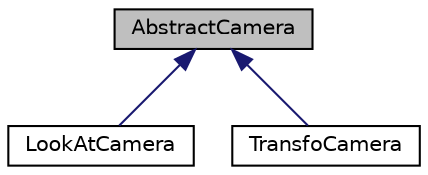 digraph "AbstractCamera"
{
  edge [fontname="Helvetica",fontsize="10",labelfontname="Helvetica",labelfontsize="10"];
  node [fontname="Helvetica",fontsize="10",shape=record];
  Node1 [label="AbstractCamera",height=0.2,width=0.4,color="black", fillcolor="grey75", style="filled", fontcolor="black"];
  Node1 -> Node2 [dir="back",color="midnightblue",fontsize="10",style="solid"];
  Node2 [label="LookAtCamera",height=0.2,width=0.4,color="black", fillcolor="white", style="filled",URL="$class_look_at_camera.html"];
  Node1 -> Node3 [dir="back",color="midnightblue",fontsize="10",style="solid"];
  Node3 [label="TransfoCamera",height=0.2,width=0.4,color="black", fillcolor="white", style="filled",URL="$class_transfo_camera.html"];
}
